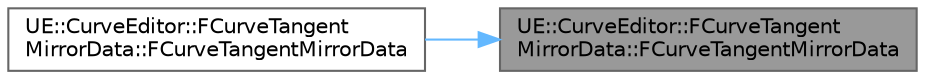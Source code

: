digraph "UE::CurveEditor::FCurveTangentMirrorData::FCurveTangentMirrorData"
{
 // INTERACTIVE_SVG=YES
 // LATEX_PDF_SIZE
  bgcolor="transparent";
  edge [fontname=Helvetica,fontsize=10,labelfontname=Helvetica,labelfontsize=10];
  node [fontname=Helvetica,fontsize=10,shape=box,height=0.2,width=0.4];
  rankdir="RL";
  Node1 [id="Node000001",label="UE::CurveEditor::FCurveTangent\lMirrorData::FCurveTangentMirrorData",height=0.2,width=0.4,color="gray40", fillcolor="grey60", style="filled", fontcolor="black",tooltip=" "];
  Node1 -> Node2 [id="edge1_Node000001_Node000002",dir="back",color="steelblue1",style="solid",tooltip=" "];
  Node2 [id="Node000002",label="UE::CurveEditor::FCurveTangent\lMirrorData::FCurveTangentMirrorData",height=0.2,width=0.4,color="grey40", fillcolor="white", style="filled",URL="$d3/da0/structUE_1_1CurveEditor_1_1FCurveTangentMirrorData.html#adb182eb8ea8191f51c894926c8c71f85",tooltip=" "];
}
